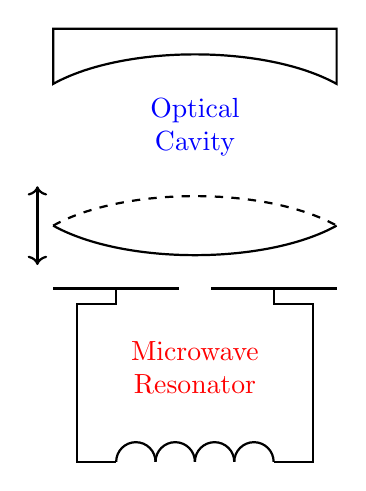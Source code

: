 \draw[thick,dashed] (-1.8, 0) .. controls (-0.9, 0.5) and (0.9, 0.5) .. (1.8, 0);
\draw[thick] (-1.8, 0) .. controls (-0.9, -0.5) and (0.9, -0.5) .. (1.8, 0);
\draw[<->,thick] (-2.0, -0.5) -- (-2.0, 0.5);

\draw[very thick] (-1.8, -0.8) -- (-0.2, -0.8);
\draw[very thick] (1.8, -0.8) -- (0.2, -0.8);
\draw[thick] (1, -0.8) -- (1, -1) -- (1.5, -1) -- (1.5, -3) -- (1.0, -3);
\draw[thick] (-1, -0.8) -- (-1, -1) -- (-1.5, -1) -- (-1.5, -3) -- (-1.0, -3);
\draw[thick] (-1.0, -3) arc (180:0:0.25);
\draw[thick] (-0.5, -3) arc (180:0:0.25);
\draw[thick] (0.0, -3) arc (180:0:0.25);
\draw[thick] (0.5, -3) arc (180:0:0.25);

\draw[thick] (1.8, 1.8) -- (1.8, 2.5) -- (-1.8, 2.5) -- (-1.8, 1.8) .. controls (-0.9, 2.3) and (0.9, 2.3) .. cycle;

\node[red,align=center] at (0, -1.8) {Microwave\\Resonator};
\node[blue,align=center] at (0, 1.25) {Optical\\Cavity};
